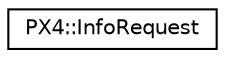 digraph "Graphical Class Hierarchy"
{
 // INTERACTIVE_SVG=YES
  edge [fontname="Helvetica",fontsize="10",labelfontname="Helvetica",labelfontsize="10"];
  node [fontname="Helvetica",fontsize="10",shape=record];
  rankdir="LR";
  Node1 [label="PX4::InfoRequest",height=0.2,width=0.4,color="black", fillcolor="white", style="filled",URL="$structPX4_1_1InfoRequest.html"];
}
